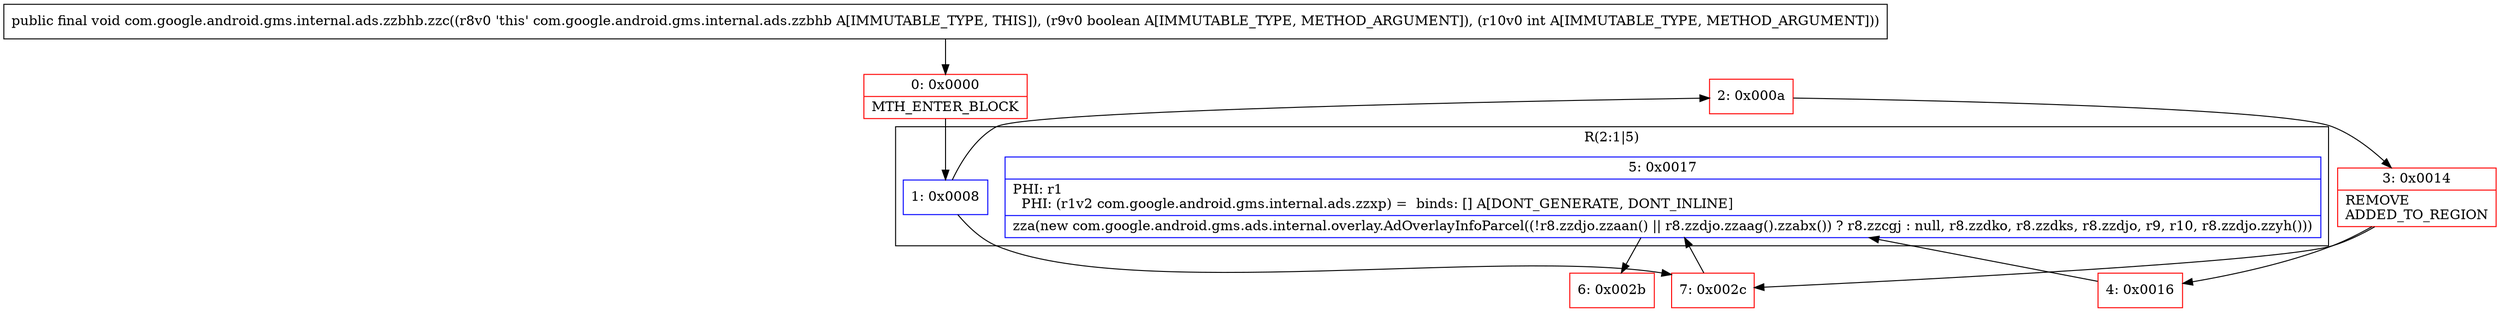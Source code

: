digraph "CFG forcom.google.android.gms.internal.ads.zzbhb.zzc(ZI)V" {
subgraph cluster_Region_1707108896 {
label = "R(2:1|5)";
node [shape=record,color=blue];
Node_1 [shape=record,label="{1\:\ 0x0008}"];
Node_5 [shape=record,label="{5\:\ 0x0017|PHI: r1 \l  PHI: (r1v2 com.google.android.gms.internal.ads.zzxp) =  binds: [] A[DONT_GENERATE, DONT_INLINE]\l|zza(new com.google.android.gms.ads.internal.overlay.AdOverlayInfoParcel((!r8.zzdjo.zzaan() \|\| r8.zzdjo.zzaag().zzabx()) ? r8.zzcgj : null, r8.zzdko, r8.zzdks, r8.zzdjo, r9, r10, r8.zzdjo.zzyh()))\l}"];
}
Node_0 [shape=record,color=red,label="{0\:\ 0x0000|MTH_ENTER_BLOCK\l}"];
Node_2 [shape=record,color=red,label="{2\:\ 0x000a}"];
Node_3 [shape=record,color=red,label="{3\:\ 0x0014|REMOVE\lADDED_TO_REGION\l}"];
Node_4 [shape=record,color=red,label="{4\:\ 0x0016}"];
Node_6 [shape=record,color=red,label="{6\:\ 0x002b}"];
Node_7 [shape=record,color=red,label="{7\:\ 0x002c}"];
MethodNode[shape=record,label="{public final void com.google.android.gms.internal.ads.zzbhb.zzc((r8v0 'this' com.google.android.gms.internal.ads.zzbhb A[IMMUTABLE_TYPE, THIS]), (r9v0 boolean A[IMMUTABLE_TYPE, METHOD_ARGUMENT]), (r10v0 int A[IMMUTABLE_TYPE, METHOD_ARGUMENT])) }"];
MethodNode -> Node_0;
Node_1 -> Node_2;
Node_1 -> Node_7;
Node_5 -> Node_6;
Node_0 -> Node_1;
Node_2 -> Node_3;
Node_3 -> Node_4;
Node_3 -> Node_7;
Node_4 -> Node_5;
Node_7 -> Node_5;
}

